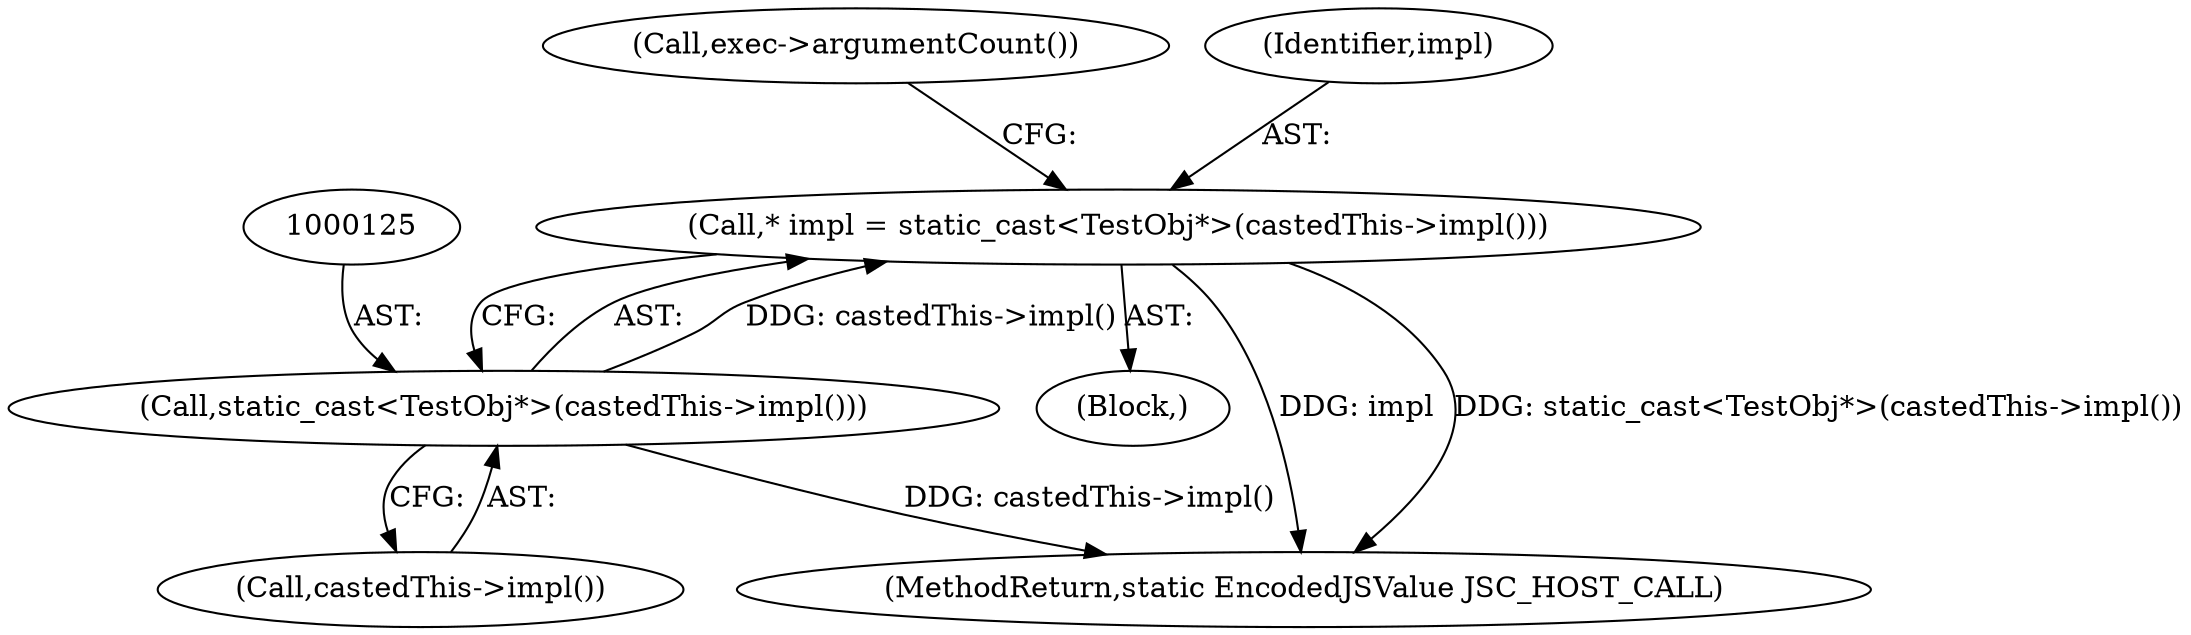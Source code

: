 digraph "0_Chrome_b944f670bb7a8a919daac497a4ea0536c954c201_43@pointer" {
"1000122" [label="(Call,* impl = static_cast<TestObj*>(castedThis->impl()))"];
"1000124" [label="(Call,static_cast<TestObj*>(castedThis->impl()))"];
"1000129" [label="(Call,exec->argumentCount())"];
"1000102" [label="(Block,)"];
"1000122" [label="(Call,* impl = static_cast<TestObj*>(castedThis->impl()))"];
"1000126" [label="(Call,castedThis->impl())"];
"1000123" [label="(Identifier,impl)"];
"1000124" [label="(Call,static_cast<TestObj*>(castedThis->impl()))"];
"1000169" [label="(MethodReturn,static EncodedJSValue JSC_HOST_CALL)"];
"1000122" -> "1000102"  [label="AST: "];
"1000122" -> "1000124"  [label="CFG: "];
"1000123" -> "1000122"  [label="AST: "];
"1000124" -> "1000122"  [label="AST: "];
"1000129" -> "1000122"  [label="CFG: "];
"1000122" -> "1000169"  [label="DDG: impl"];
"1000122" -> "1000169"  [label="DDG: static_cast<TestObj*>(castedThis->impl())"];
"1000124" -> "1000122"  [label="DDG: castedThis->impl()"];
"1000124" -> "1000126"  [label="CFG: "];
"1000125" -> "1000124"  [label="AST: "];
"1000126" -> "1000124"  [label="AST: "];
"1000124" -> "1000169"  [label="DDG: castedThis->impl()"];
}
